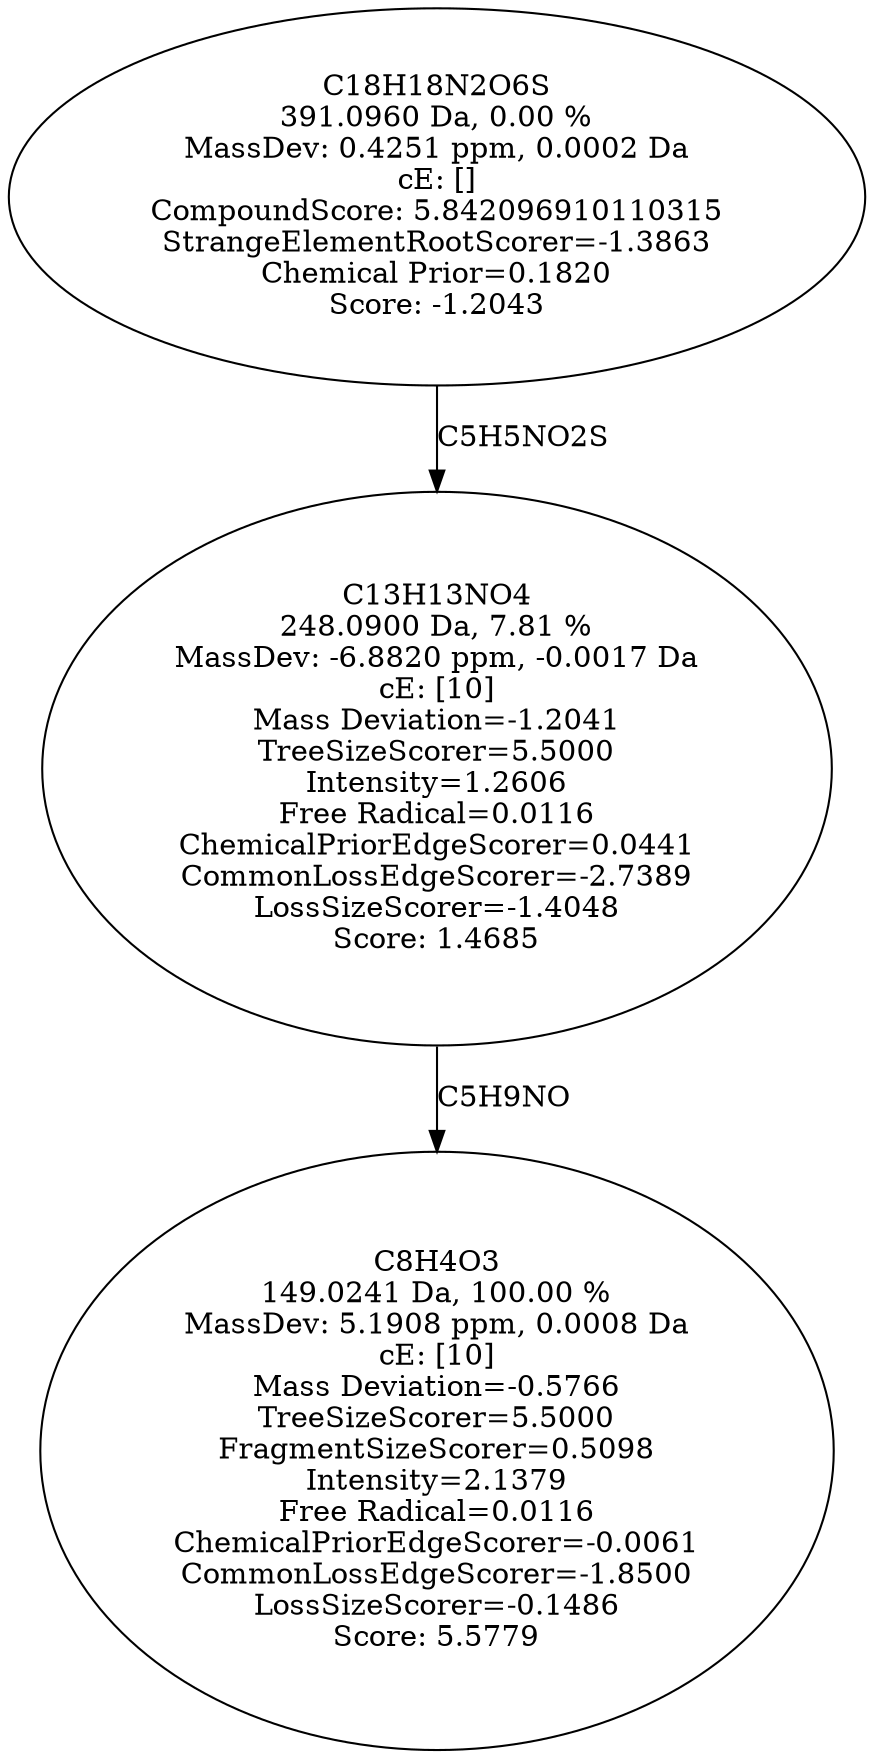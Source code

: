 strict digraph {
v1 [label="C8H4O3\n149.0241 Da, 100.00 %\nMassDev: 5.1908 ppm, 0.0008 Da\ncE: [10]\nMass Deviation=-0.5766\nTreeSizeScorer=5.5000\nFragmentSizeScorer=0.5098\nIntensity=2.1379\nFree Radical=0.0116\nChemicalPriorEdgeScorer=-0.0061\nCommonLossEdgeScorer=-1.8500\nLossSizeScorer=-0.1486\nScore: 5.5779"];
v2 [label="C13H13NO4\n248.0900 Da, 7.81 %\nMassDev: -6.8820 ppm, -0.0017 Da\ncE: [10]\nMass Deviation=-1.2041\nTreeSizeScorer=5.5000\nIntensity=1.2606\nFree Radical=0.0116\nChemicalPriorEdgeScorer=0.0441\nCommonLossEdgeScorer=-2.7389\nLossSizeScorer=-1.4048\nScore: 1.4685"];
v3 [label="C18H18N2O6S\n391.0960 Da, 0.00 %\nMassDev: 0.4251 ppm, 0.0002 Da\ncE: []\nCompoundScore: 5.842096910110315\nStrangeElementRootScorer=-1.3863\nChemical Prior=0.1820\nScore: -1.2043"];
v2 -> v1 [label="C5H9NO"];
v3 -> v2 [label="C5H5NO2S"];
}
